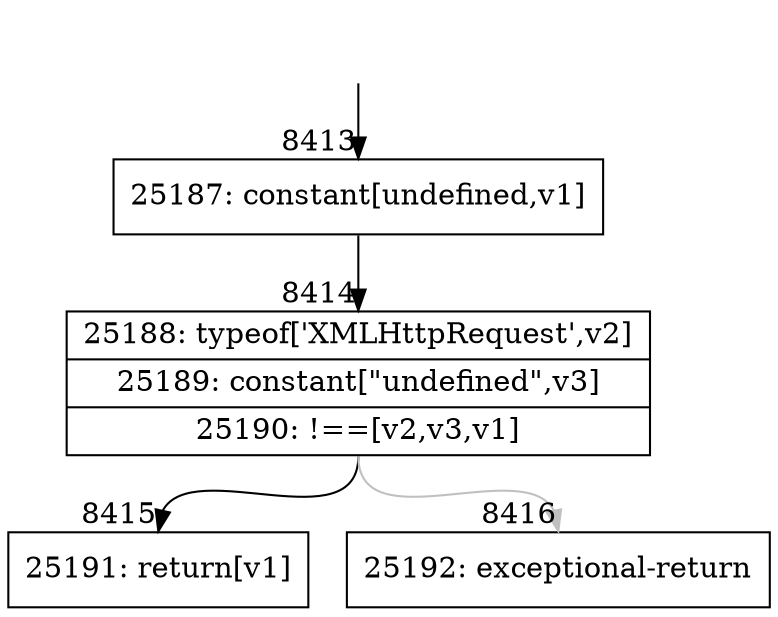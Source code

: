 digraph {
rankdir="TD"
BB_entry564[shape=none,label=""];
BB_entry564 -> BB8413 [tailport=s, headport=n, headlabel="    8413"]
BB8413 [shape=record label="{25187: constant[undefined,v1]}" ] 
BB8413 -> BB8414 [tailport=s, headport=n, headlabel="      8414"]
BB8414 [shape=record label="{25188: typeof['XMLHttpRequest',v2]|25189: constant[\"undefined\",v3]|25190: !==[v2,v3,v1]}" ] 
BB8414 -> BB8415 [tailport=s, headport=n, headlabel="      8415"]
BB8414 -> BB8416 [tailport=s, headport=n, color=gray, headlabel="      8416"]
BB8415 [shape=record label="{25191: return[v1]}" ] 
BB8416 [shape=record label="{25192: exceptional-return}" ] 
//#$~ 11829
}

